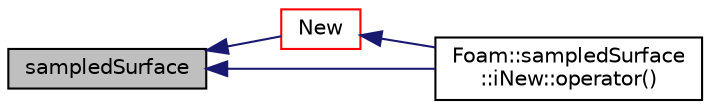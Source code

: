 digraph "sampledSurface"
{
  bgcolor="transparent";
  edge [fontname="Helvetica",fontsize="10",labelfontname="Helvetica",labelfontsize="10"];
  node [fontname="Helvetica",fontsize="10",shape=record];
  rankdir="LR";
  Node1 [label="sampledSurface",height=0.2,width=0.4,color="black", fillcolor="grey75", style="filled", fontcolor="black"];
  Node1 -> Node2 [dir="back",color="midnightblue",fontsize="10",style="solid",fontname="Helvetica"];
  Node2 [label="New",height=0.2,width=0.4,color="red",URL="$a02232.html#a67ed2e80e9ca7538412c533cf59b3614",tooltip="Return a reference to the selected surface. "];
  Node2 -> Node3 [dir="back",color="midnightblue",fontsize="10",style="solid",fontname="Helvetica"];
  Node3 [label="Foam::sampledSurface\l::iNew::operator()",height=0.2,width=0.4,color="black",URL="$a01063.html#a3a3b4e913463bf3303ed7d8014c74a98"];
  Node1 -> Node3 [dir="back",color="midnightblue",fontsize="10",style="solid",fontname="Helvetica"];
}
